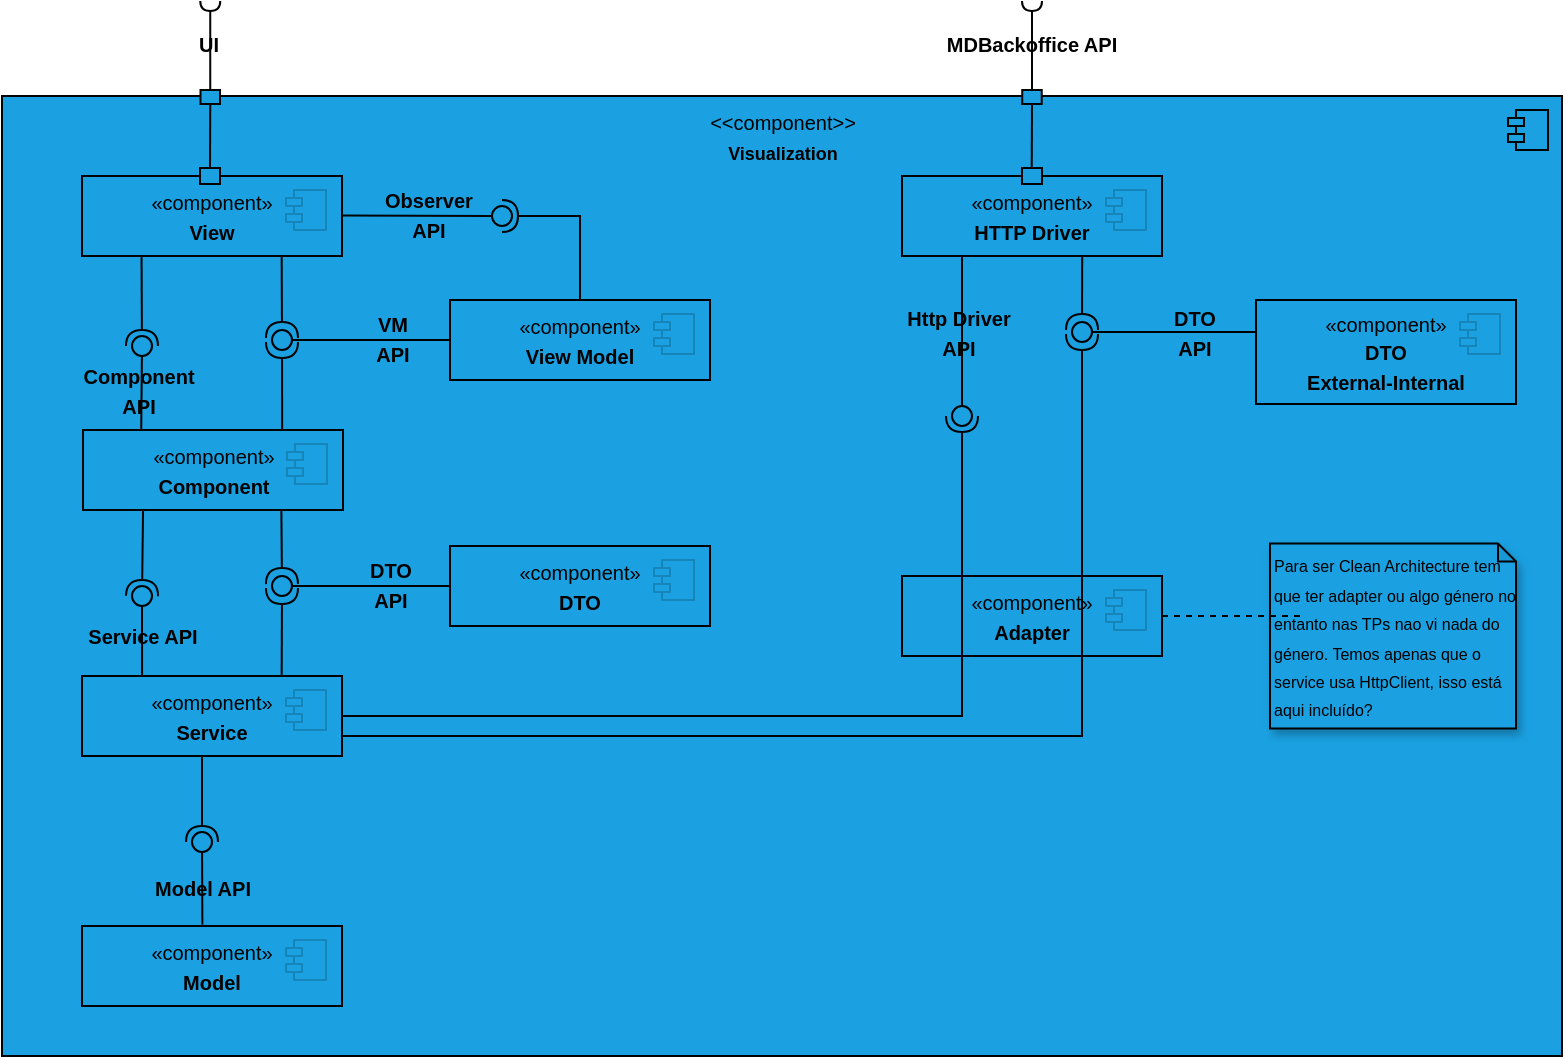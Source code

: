 <mxfile version="24.7.17">
  <diagram name="Página-1" id="Fh4nR_tUQDc_MorZCX80">
    <mxGraphModel dx="1257" dy="692" grid="1" gridSize="10" guides="1" tooltips="1" connect="1" arrows="1" fold="1" page="1" pageScale="1" pageWidth="827" pageHeight="1169" math="0" shadow="0">
      <root>
        <mxCell id="0" />
        <mxCell id="1" parent="0" />
        <mxCell id="FWHw1slbgGrIIxlb3Wqc-3" value="" style="html=1;dropTarget=0;whiteSpace=wrap;fillColor=#1BA1E2;strokeColor=#030303;shadow=0;movable=0;resizable=0;rotatable=0;deletable=0;editable=0;locked=1;connectable=0;" vertex="1" parent="1">
          <mxGeometry x="200" y="140" width="780" height="480" as="geometry" />
        </mxCell>
        <mxCell id="FWHw1slbgGrIIxlb3Wqc-4" value="" style="shape=module;jettyWidth=8;jettyHeight=4;fillColor=#1BA1E2;strokeColor=#030303;shadow=0;" vertex="1" parent="FWHw1slbgGrIIxlb3Wqc-3">
          <mxGeometry x="1" width="20" height="20" relative="1" as="geometry">
            <mxPoint x="-27" y="7" as="offset" />
          </mxGeometry>
        </mxCell>
        <mxCell id="FWHw1slbgGrIIxlb3Wqc-5" value="&lt;font style=&quot;font-size: 10px;&quot;&gt;&amp;lt;&amp;lt;component&amp;gt;&amp;gt;&lt;/font&gt;&lt;div&gt;&lt;b style=&quot;background-color: initial;&quot;&gt;&lt;font style=&quot;font-size: 9px;&quot;&gt;Visualization&lt;/font&gt;&lt;/b&gt;&lt;/div&gt;" style="text;html=1;align=center;verticalAlign=middle;whiteSpace=wrap;rounded=0;" vertex="1" parent="1">
          <mxGeometry x="547.5" y="150" width="85" height="20" as="geometry" />
        </mxCell>
        <mxCell id="FWHw1slbgGrIIxlb3Wqc-6" value="&lt;span style=&quot;font-size: 10px;&quot;&gt;«component»&lt;/span&gt;&lt;br style=&quot;font-size: 10px;&quot;&gt;&lt;b style=&quot;font-size: 10px;&quot;&gt;View&lt;/b&gt;" style="html=1;dropTarget=0;whiteSpace=wrap;fillColor=#1BA1E2;strokeColor=#000000;" vertex="1" parent="1">
          <mxGeometry x="240" y="180" width="130" height="40" as="geometry" />
        </mxCell>
        <mxCell id="FWHw1slbgGrIIxlb3Wqc-7" value="" style="shape=module;jettyWidth=8;jettyHeight=4;fillColor=#1BA1E2;strokeColor=#1685BA;" vertex="1" parent="FWHw1slbgGrIIxlb3Wqc-6">
          <mxGeometry x="1" width="20" height="20" relative="1" as="geometry">
            <mxPoint x="-28" y="7" as="offset" />
          </mxGeometry>
        </mxCell>
        <mxCell id="FWHw1slbgGrIIxlb3Wqc-8" value="&lt;span style=&quot;font-size: 10px;&quot;&gt;«component»&lt;/span&gt;&lt;br style=&quot;font-size: 10px;&quot;&gt;&lt;b style=&quot;font-size: 10px;&quot;&gt;Component&lt;/b&gt;&lt;span style=&quot;color: rgba(0, 0, 0, 0); font-family: monospace; font-size: 0px; text-align: start; text-wrap: nowrap;&quot;&gt;%3CmxGraphModel%3E%3Croot%3E%3CmxCell%20id%3D%220%22%2F%3E%3CmxCell%20id%3D%221%22%20parent%3D%220%22%2F%3E%3CmxCell%20id%3D%222%22%20value%3D%22%26lt%3Bspan%20style%3D%26quot%3Bfont-size%3A%2010px%3B%26quot%3B%26gt%3B%C2%ABcomponent%C2%BB%26lt%3B%2Fspan%26gt%3B%26lt%3Bbr%20style%3D%26quot%3Bfont-size%3A%2010px%3B%26quot%3B%26gt%3B%26lt%3Bb%20style%3D%26quot%3Bfont-size%3A%2010px%3B%26quot%3B%26gt%3BView%26lt%3B%2Fb%26gt%3B%22%20style%3D%22html%3D1%3BdropTarget%3D0%3BwhiteSpace%3Dwrap%3BfillColor%3D%231BA1E2%3BstrokeColor%3D%23000000%3B%22%20vertex%3D%221%22%20parent%3D%221%22%3E%3CmxGeometry%20x%3D%22240%22%20y%3D%22200%22%20width%3D%22130%22%20height%3D%2240%22%20as%3D%22geometry%22%2F%3E%3C%2FmxCell%3E%3CmxCell%20id%3D%223%22%20value%3D%22%22%20style%3D%22shape%3Dmodule%3BjettyWidth%3D8%3BjettyHeight%3D4%3BfillColor%3D%231BA1E2%3BstrokeColor%3D%231685BA%3B%22%20vertex%3D%221%22%20parent%3D%222%22%3E%3CmxGeometry%20x%3D%221%22%20width%3D%2220%22%20height%3D%2220%22%20relative%3D%221%22%20as%3D%22geometry%22%3E%3CmxPoint%20x%3D%22-28%22%20y%3D%227%22%20as%3D%22offset%22%2F%3E%3C%2FmxGeometry%3E%3C%2FmxCell%3E%3C%2Froot%3E%3C%2FmxGraphModel%3E&lt;/span&gt;" style="html=1;dropTarget=0;whiteSpace=wrap;fillColor=#1BA1E2;strokeColor=#030303;" vertex="1" parent="1">
          <mxGeometry x="240.5" y="307" width="130" height="40" as="geometry" />
        </mxCell>
        <mxCell id="FWHw1slbgGrIIxlb3Wqc-9" value="" style="shape=module;jettyWidth=8;jettyHeight=4;fillColor=#1BA1E2;strokeColor=#1685BA;" vertex="1" parent="FWHw1slbgGrIIxlb3Wqc-8">
          <mxGeometry x="1" width="20" height="20" relative="1" as="geometry">
            <mxPoint x="-28" y="7" as="offset" />
          </mxGeometry>
        </mxCell>
        <mxCell id="FWHw1slbgGrIIxlb3Wqc-10" value="&lt;span style=&quot;font-size: 10px;&quot;&gt;«component»&lt;/span&gt;&lt;br style=&quot;font-size: 10px;&quot;&gt;&lt;b style=&quot;font-size: 10px;&quot;&gt;Service&lt;/b&gt;&lt;span style=&quot;color: rgba(0, 0, 0, 0); font-family: monospace; font-size: 0px; text-align: start; text-wrap: nowrap;&quot;&gt;%3CmxGraphModel%3E%3Croot%3E%3CmxCell%20id%3D%220%22%2F%3E%3CmxCell%20id%3D%221%22%20parent%3D%220%22%2F%3E%3CmxCell%20id%3D%222%22%20value%3D%22%26lt%3Bspan%20style%3D%26quot%3Bfont-size%3A%2010px%3B%26quot%3B%26gt%3B%C2%ABcomponent%C2%BB%26lt%3B%2Fspan%26gt%3B%26lt%3Bbr%20style%3D%26quot%3Bfont-size%3A%2010px%3B%26quot%3B%26gt%3B%26lt%3Bb%20style%3D%26quot%3Bfont-size%3A%2010px%3B%26quot%3B%26gt%3BView%26lt%3B%2Fb%26gt%3B%22%20style%3D%22html%3D1%3BdropTarget%3D0%3BwhiteSpace%3Dwrap%3BfillColor%3D%231BA1E2%3BstrokeColor%3D%23000000%3B%22%20vertex%3D%221%22%20parent%3D%221%22%3E%3CmxGeometry%20x%3D%22240%22%20y%3D%22200%22%20width%3D%22130%22%20height%3D%2240%22%20as%3D%22geometry%22%2F%3E%3C%2FmxCell%3E%3CmxCell%20id%3D%223%22%20value%3D%22%22%20style%3D%22shape%3Dmodule%3BjettyWidth%3D8%3BjettyHeight%3D4%3BfillColor%3D%231BA1E2%3BstrokeColor%3D%231685BA%3B%22%20vertex%3D%221%22%20parent%3D%222%22%3E%3CmxGeometry%20x%3D%221%22%20width%3D%2220%22%20height%3D%2220%22%20relative%3D%221%22%20as%3D%22geometry%22%3E%3CmxPoint%20x%3D%22-28%22%20y%3D%227%22%20as%3D%22offset%22%2F%3E%3C%2FmxGeometry%3E%3C%2FmxCell%3E%3C%2Froot%3E%3C%2FmxGraphModel%3E&lt;/span&gt;" style="html=1;dropTarget=0;whiteSpace=wrap;fillColor=#1BA1E2;strokeColor=#000000;" vertex="1" parent="1">
          <mxGeometry x="240" y="430" width="130" height="40" as="geometry" />
        </mxCell>
        <mxCell id="FWHw1slbgGrIIxlb3Wqc-11" value="" style="shape=module;jettyWidth=8;jettyHeight=4;fillColor=#1BA1E2;strokeColor=#1685BA;" vertex="1" parent="FWHw1slbgGrIIxlb3Wqc-10">
          <mxGeometry x="1" width="20" height="20" relative="1" as="geometry">
            <mxPoint x="-28" y="7" as="offset" />
          </mxGeometry>
        </mxCell>
        <mxCell id="FWHw1slbgGrIIxlb3Wqc-12" value="&lt;span style=&quot;font-size: 10px;&quot;&gt;«component»&lt;/span&gt;&lt;br style=&quot;font-size: 10px;&quot;&gt;&lt;b style=&quot;font-size: 10px;&quot;&gt;Model&lt;/b&gt;" style="html=1;dropTarget=0;whiteSpace=wrap;fillColor=#1BA1E2;strokeColor=#000000;" vertex="1" parent="1">
          <mxGeometry x="240" y="555" width="130" height="40" as="geometry" />
        </mxCell>
        <mxCell id="FWHw1slbgGrIIxlb3Wqc-13" value="" style="shape=module;jettyWidth=8;jettyHeight=4;fillColor=#1BA1E2;strokeColor=#1685BA;" vertex="1" parent="FWHw1slbgGrIIxlb3Wqc-12">
          <mxGeometry x="1" width="20" height="20" relative="1" as="geometry">
            <mxPoint x="-28" y="7" as="offset" />
          </mxGeometry>
        </mxCell>
        <mxCell id="FWHw1slbgGrIIxlb3Wqc-18" value="&lt;span style=&quot;font-size: 10px;&quot;&gt;«component»&lt;/span&gt;&lt;br style=&quot;font-size: 10px;&quot;&gt;&lt;b style=&quot;font-size: 10px;&quot;&gt;HTTP Driver&lt;/b&gt;" style="html=1;dropTarget=0;whiteSpace=wrap;fillColor=#1BA1E2;strokeColor=#000000;" vertex="1" parent="1">
          <mxGeometry x="650" y="180" width="130" height="40" as="geometry" />
        </mxCell>
        <mxCell id="FWHw1slbgGrIIxlb3Wqc-19" value="" style="shape=module;jettyWidth=8;jettyHeight=4;fillColor=#1BA1E2;strokeColor=#1685BA;" vertex="1" parent="FWHw1slbgGrIIxlb3Wqc-18">
          <mxGeometry x="1" width="20" height="20" relative="1" as="geometry">
            <mxPoint x="-28" y="7" as="offset" />
          </mxGeometry>
        </mxCell>
        <mxCell id="FWHw1slbgGrIIxlb3Wqc-20" value="&lt;span style=&quot;font-size: 10px;&quot;&gt;«component»&lt;/span&gt;&lt;br style=&quot;font-size: 10px;&quot;&gt;&lt;b style=&quot;font-size: 10px;&quot;&gt;Adapter&lt;/b&gt;" style="html=1;dropTarget=0;whiteSpace=wrap;fillColor=#1BA1E2;strokeColor=#000000;" vertex="1" parent="1">
          <mxGeometry x="650" y="380" width="130" height="40" as="geometry" />
        </mxCell>
        <mxCell id="FWHw1slbgGrIIxlb3Wqc-21" value="" style="shape=module;jettyWidth=8;jettyHeight=4;fillColor=#1BA1E2;strokeColor=#1685BA;" vertex="1" parent="FWHw1slbgGrIIxlb3Wqc-20">
          <mxGeometry x="1" width="20" height="20" relative="1" as="geometry">
            <mxPoint x="-28" y="7" as="offset" />
          </mxGeometry>
        </mxCell>
        <mxCell id="FWHw1slbgGrIIxlb3Wqc-22" value="&lt;span style=&quot;font-size: 10px;&quot;&gt;«component»&lt;/span&gt;&lt;br style=&quot;font-size: 10px;&quot;&gt;&lt;b style=&quot;font-size: 10px;&quot;&gt;DTO&lt;/b&gt;" style="html=1;dropTarget=0;whiteSpace=wrap;fillColor=#1BA1E2;strokeColor=#000000;" vertex="1" parent="1">
          <mxGeometry x="424" y="365" width="130" height="40" as="geometry" />
        </mxCell>
        <mxCell id="FWHw1slbgGrIIxlb3Wqc-23" value="" style="shape=module;jettyWidth=8;jettyHeight=4;fillColor=#1BA1E2;strokeColor=#1685BA;" vertex="1" parent="FWHw1slbgGrIIxlb3Wqc-22">
          <mxGeometry x="1" width="20" height="20" relative="1" as="geometry">
            <mxPoint x="-28" y="7" as="offset" />
          </mxGeometry>
        </mxCell>
        <mxCell id="FWHw1slbgGrIIxlb3Wqc-34" value="" style="rounded=0;orthogonalLoop=1;jettySize=auto;html=1;endArrow=halfCircle;endFill=0;endSize=6;strokeWidth=1;sketch=0;strokeColor=#030303;exitX=0.231;exitY=1;exitDx=0;exitDy=0;exitPerimeter=0;" edge="1" parent="1" source="FWHw1slbgGrIIxlb3Wqc-8">
          <mxGeometry relative="1" as="geometry">
            <mxPoint x="270" y="340" as="sourcePoint" />
            <mxPoint x="270" y="390" as="targetPoint" />
          </mxGeometry>
        </mxCell>
        <mxCell id="FWHw1slbgGrIIxlb3Wqc-35" value="" style="edgeLabel;html=1;align=center;verticalAlign=middle;resizable=0;points=[];fillColor=#1BA1E2;" vertex="1" connectable="0" parent="FWHw1slbgGrIIxlb3Wqc-34">
          <mxGeometry x="-0.015" y="1" relative="1" as="geometry">
            <mxPoint x="1" as="offset" />
          </mxGeometry>
        </mxCell>
        <mxCell id="FWHw1slbgGrIIxlb3Wqc-36" value="" style="rounded=0;orthogonalLoop=1;jettySize=auto;html=1;endArrow=oval;endFill=0;sketch=0;sourcePerimeterSpacing=0;targetPerimeterSpacing=0;endSize=10;exitX=0.231;exitY=0;exitDx=0;exitDy=0;strokeColor=#000000;exitPerimeter=0;" edge="1" parent="1" source="FWHw1slbgGrIIxlb3Wqc-10">
          <mxGeometry relative="1" as="geometry">
            <mxPoint x="278.5" y="430" as="sourcePoint" />
            <mxPoint x="270" y="390" as="targetPoint" />
          </mxGeometry>
        </mxCell>
        <mxCell id="FWHw1slbgGrIIxlb3Wqc-40" value="" style="rounded=0;orthogonalLoop=1;jettySize=auto;html=1;endArrow=halfCircle;endFill=0;endSize=6;strokeWidth=1;sketch=0;strokeColor=#030303;exitX=0.768;exitY=0.005;exitDx=0;exitDy=0;exitPerimeter=0;" edge="1" parent="1" source="FWHw1slbgGrIIxlb3Wqc-10">
          <mxGeometry relative="1" as="geometry">
            <mxPoint x="340" y="428" as="sourcePoint" />
            <mxPoint x="340" y="386" as="targetPoint" />
          </mxGeometry>
        </mxCell>
        <mxCell id="FWHw1slbgGrIIxlb3Wqc-41" value="" style="edgeLabel;html=1;align=center;verticalAlign=middle;resizable=0;points=[];fillColor=#1BA1E2;" vertex="1" connectable="0" parent="FWHw1slbgGrIIxlb3Wqc-40">
          <mxGeometry x="-0.015" y="1" relative="1" as="geometry">
            <mxPoint x="1" as="offset" />
          </mxGeometry>
        </mxCell>
        <mxCell id="FWHw1slbgGrIIxlb3Wqc-42" value="" style="rounded=0;orthogonalLoop=1;jettySize=auto;html=1;endArrow=oval;endFill=0;sketch=0;sourcePerimeterSpacing=0;targetPerimeterSpacing=0;endSize=10;exitX=0;exitY=0.5;exitDx=0;exitDy=0;strokeColor=#000000;" edge="1" parent="1" source="FWHw1slbgGrIIxlb3Wqc-22">
          <mxGeometry relative="1" as="geometry">
            <mxPoint x="340" y="350" as="sourcePoint" />
            <mxPoint x="340" y="385" as="targetPoint" />
          </mxGeometry>
        </mxCell>
        <mxCell id="FWHw1slbgGrIIxlb3Wqc-43" value="" style="rounded=0;orthogonalLoop=1;jettySize=auto;html=1;endArrow=halfCircle;endFill=0;endSize=6;strokeWidth=1;sketch=0;strokeColor=#030303;exitX=0.763;exitY=1.006;exitDx=0;exitDy=0;exitPerimeter=0;" edge="1" parent="1" source="FWHw1slbgGrIIxlb3Wqc-8">
          <mxGeometry relative="1" as="geometry">
            <mxPoint x="339.82" y="348.56" as="sourcePoint" />
            <mxPoint x="340" y="384" as="targetPoint" />
          </mxGeometry>
        </mxCell>
        <mxCell id="FWHw1slbgGrIIxlb3Wqc-44" value="" style="edgeLabel;html=1;align=center;verticalAlign=middle;resizable=0;points=[];fillColor=#1BA1E2;" vertex="1" connectable="0" parent="FWHw1slbgGrIIxlb3Wqc-43">
          <mxGeometry x="-0.015" y="1" relative="1" as="geometry">
            <mxPoint x="1" as="offset" />
          </mxGeometry>
        </mxCell>
        <mxCell id="FWHw1slbgGrIIxlb3Wqc-47" value="" style="rounded=0;orthogonalLoop=1;jettySize=auto;html=1;endArrow=oval;endFill=0;sketch=0;sourcePerimeterSpacing=0;targetPerimeterSpacing=0;endSize=10;exitX=0.224;exitY=-0.008;exitDx=0;exitDy=0;strokeColor=#000000;exitPerimeter=0;" edge="1" parent="1" source="FWHw1slbgGrIIxlb3Wqc-8">
          <mxGeometry relative="1" as="geometry">
            <mxPoint x="270" y="300" as="sourcePoint" />
            <mxPoint x="270" y="265" as="targetPoint" />
          </mxGeometry>
        </mxCell>
        <mxCell id="FWHw1slbgGrIIxlb3Wqc-48" value="&lt;span style=&quot;font-size: 10px;&quot;&gt;«component»&lt;/span&gt;&lt;br style=&quot;font-size: 10px;&quot;&gt;&lt;b style=&quot;font-size: 10px;&quot;&gt;View Model&lt;/b&gt;" style="html=1;dropTarget=0;whiteSpace=wrap;fillColor=#1BA1E2;strokeColor=#000000;" vertex="1" parent="1">
          <mxGeometry x="424" y="242" width="130" height="40" as="geometry" />
        </mxCell>
        <mxCell id="FWHw1slbgGrIIxlb3Wqc-49" value="" style="shape=module;jettyWidth=8;jettyHeight=4;fillColor=#1BA1E2;strokeColor=#1685BA;" vertex="1" parent="FWHw1slbgGrIIxlb3Wqc-48">
          <mxGeometry x="1" width="20" height="20" relative="1" as="geometry">
            <mxPoint x="-28" y="7" as="offset" />
          </mxGeometry>
        </mxCell>
        <mxCell id="FWHw1slbgGrIIxlb3Wqc-50" value="" style="rounded=0;orthogonalLoop=1;jettySize=auto;html=1;endArrow=halfCircle;endFill=0;endSize=6;strokeWidth=1;sketch=0;strokeColor=#030303;exitX=0.766;exitY=0.009;exitDx=0;exitDy=0;exitPerimeter=0;" edge="1" parent="1" source="FWHw1slbgGrIIxlb3Wqc-8">
          <mxGeometry relative="1" as="geometry">
            <mxPoint x="340" y="307" as="sourcePoint" />
            <mxPoint x="340" y="263" as="targetPoint" />
          </mxGeometry>
        </mxCell>
        <mxCell id="FWHw1slbgGrIIxlb3Wqc-51" value="" style="edgeLabel;html=1;align=center;verticalAlign=middle;resizable=0;points=[];fillColor=#1BA1E2;" vertex="1" connectable="0" parent="FWHw1slbgGrIIxlb3Wqc-50">
          <mxGeometry x="-0.015" y="1" relative="1" as="geometry">
            <mxPoint x="1" as="offset" />
          </mxGeometry>
        </mxCell>
        <mxCell id="FWHw1slbgGrIIxlb3Wqc-52" value="" style="rounded=0;orthogonalLoop=1;jettySize=auto;html=1;endArrow=oval;endFill=0;sketch=0;sourcePerimeterSpacing=0;targetPerimeterSpacing=0;endSize=10;exitX=0;exitY=0.5;exitDx=0;exitDy=0;strokeColor=#000000;" edge="1" parent="1" source="FWHw1slbgGrIIxlb3Wqc-48">
          <mxGeometry relative="1" as="geometry">
            <mxPoint x="340" y="227" as="sourcePoint" />
            <mxPoint x="340" y="262" as="targetPoint" />
          </mxGeometry>
        </mxCell>
        <mxCell id="FWHw1slbgGrIIxlb3Wqc-53" value="" style="rounded=0;orthogonalLoop=1;jettySize=auto;html=1;endArrow=halfCircle;endFill=0;endSize=6;strokeWidth=1;sketch=0;strokeColor=#030303;exitX=0.768;exitY=1.005;exitDx=0;exitDy=0;exitPerimeter=0;" edge="1" parent="1" source="FWHw1slbgGrIIxlb3Wqc-6">
          <mxGeometry relative="1" as="geometry">
            <mxPoint x="340" y="224" as="sourcePoint" />
            <mxPoint x="340" y="261" as="targetPoint" />
          </mxGeometry>
        </mxCell>
        <mxCell id="FWHw1slbgGrIIxlb3Wqc-54" value="" style="edgeLabel;html=1;align=center;verticalAlign=middle;resizable=0;points=[];fillColor=#1BA1E2;" vertex="1" connectable="0" parent="FWHw1slbgGrIIxlb3Wqc-53">
          <mxGeometry x="-0.015" y="1" relative="1" as="geometry">
            <mxPoint x="1" as="offset" />
          </mxGeometry>
        </mxCell>
        <mxCell id="FWHw1slbgGrIIxlb3Wqc-55" value="" style="rounded=0;orthogonalLoop=1;jettySize=auto;html=1;endArrow=halfCircle;endFill=0;endSize=6;strokeWidth=1;sketch=0;exitX=1;exitY=0.5;exitDx=0;exitDy=0;strokeColor=#030303;" edge="1" parent="1" source="FWHw1slbgGrIIxlb3Wqc-10">
          <mxGeometry relative="1" as="geometry">
            <mxPoint x="418" y="569" as="sourcePoint" />
            <mxPoint x="680" y="300" as="targetPoint" />
            <Array as="points">
              <mxPoint x="680" y="450" />
            </Array>
          </mxGeometry>
        </mxCell>
        <mxCell id="FWHw1slbgGrIIxlb3Wqc-56" value="" style="edgeLabel;html=1;align=center;verticalAlign=middle;resizable=0;points=[];fillColor=#1BA1E2;" vertex="1" connectable="0" parent="FWHw1slbgGrIIxlb3Wqc-55">
          <mxGeometry x="-0.015" y="1" relative="1" as="geometry">
            <mxPoint x="1" as="offset" />
          </mxGeometry>
        </mxCell>
        <mxCell id="FWHw1slbgGrIIxlb3Wqc-57" value="" style="ellipse;whiteSpace=wrap;html=1;align=center;aspect=fixed;fillColor=none;strokeColor=none;resizable=0;perimeter=centerPerimeter;rotatable=0;allowArrows=0;points=[];outlineConnect=1;" vertex="1" parent="1">
          <mxGeometry x="413" y="514" width="10" height="10" as="geometry" />
        </mxCell>
        <mxCell id="FWHw1slbgGrIIxlb3Wqc-59" value="" style="rounded=0;orthogonalLoop=1;jettySize=auto;html=1;endArrow=oval;endFill=0;sketch=0;sourcePerimeterSpacing=0;targetPerimeterSpacing=0;endSize=10;strokeColor=#000000;" edge="1" parent="1">
          <mxGeometry relative="1" as="geometry">
            <mxPoint x="680" y="220" as="sourcePoint" />
            <mxPoint x="680" y="300" as="targetPoint" />
          </mxGeometry>
        </mxCell>
        <mxCell id="FWHw1slbgGrIIxlb3Wqc-60" value="" style="rounded=0;orthogonalLoop=1;jettySize=auto;html=1;endArrow=halfCircle;endFill=0;endSize=6;strokeWidth=1;sketch=0;strokeColor=#030303;" edge="1" parent="1">
          <mxGeometry relative="1" as="geometry">
            <mxPoint x="300" y="470" as="sourcePoint" />
            <mxPoint x="300" y="513" as="targetPoint" />
          </mxGeometry>
        </mxCell>
        <mxCell id="FWHw1slbgGrIIxlb3Wqc-61" value="" style="edgeLabel;html=1;align=center;verticalAlign=middle;resizable=0;points=[];fillColor=#1BA1E2;" vertex="1" connectable="0" parent="FWHw1slbgGrIIxlb3Wqc-60">
          <mxGeometry x="-0.015" y="1" relative="1" as="geometry">
            <mxPoint x="1" as="offset" />
          </mxGeometry>
        </mxCell>
        <mxCell id="FWHw1slbgGrIIxlb3Wqc-62" value="" style="rounded=0;orthogonalLoop=1;jettySize=auto;html=1;endArrow=oval;endFill=0;sketch=0;sourcePerimeterSpacing=0;targetPerimeterSpacing=0;endSize=10;exitX=0.463;exitY=-0.016;exitDx=0;exitDy=0;strokeColor=#000000;exitPerimeter=0;" edge="1" parent="1" source="FWHw1slbgGrIIxlb3Wqc-12">
          <mxGeometry relative="1" as="geometry">
            <mxPoint x="300" y="553" as="sourcePoint" />
            <mxPoint x="300" y="513" as="targetPoint" />
          </mxGeometry>
        </mxCell>
        <mxCell id="FWHw1slbgGrIIxlb3Wqc-29" value="&lt;font style=&quot;font-size: 10px;&quot;&gt;&lt;b&gt;Model API&lt;/b&gt;&lt;/font&gt;" style="text;html=1;align=center;verticalAlign=middle;whiteSpace=wrap;rounded=0;" vertex="1" parent="1">
          <mxGeometry x="272" y="521" width="57" height="30" as="geometry" />
        </mxCell>
        <mxCell id="FWHw1slbgGrIIxlb3Wqc-70" value="&lt;span style=&quot;font-size: 10px;&quot;&gt;«component»&lt;/span&gt;&lt;br style=&quot;font-size: 10px;&quot;&gt;&lt;b style=&quot;font-size: 10px;&quot;&gt;DTO&lt;/b&gt;&lt;div&gt;&lt;b style=&quot;font-size: 10px;&quot;&gt;External-Internal&lt;/b&gt;&lt;/div&gt;" style="html=1;dropTarget=0;whiteSpace=wrap;fillColor=#1BA1E2;strokeColor=#000000;" vertex="1" parent="1">
          <mxGeometry x="827" y="242" width="130" height="52" as="geometry" />
        </mxCell>
        <mxCell id="FWHw1slbgGrIIxlb3Wqc-71" value="" style="shape=module;jettyWidth=8;jettyHeight=4;fillColor=#1BA1E2;strokeColor=#1685BA;" vertex="1" parent="FWHw1slbgGrIIxlb3Wqc-70">
          <mxGeometry x="1" width="20" height="20" relative="1" as="geometry">
            <mxPoint x="-28" y="7" as="offset" />
          </mxGeometry>
        </mxCell>
        <mxCell id="FWHw1slbgGrIIxlb3Wqc-72" value="" style="rounded=0;orthogonalLoop=1;jettySize=auto;html=1;endArrow=halfCircle;endFill=0;endSize=6;strokeWidth=1;sketch=0;strokeColor=#030303;exitX=1;exitY=0.75;exitDx=0;exitDy=0;" edge="1" parent="1" source="FWHw1slbgGrIIxlb3Wqc-10">
          <mxGeometry relative="1" as="geometry">
            <mxPoint x="740" y="303" as="sourcePoint" />
            <mxPoint x="740" y="259" as="targetPoint" />
            <Array as="points">
              <mxPoint x="740" y="460" />
            </Array>
          </mxGeometry>
        </mxCell>
        <mxCell id="FWHw1slbgGrIIxlb3Wqc-73" value="" style="edgeLabel;html=1;align=center;verticalAlign=middle;resizable=0;points=[];fillColor=#1BA1E2;" vertex="1" connectable="0" parent="FWHw1slbgGrIIxlb3Wqc-72">
          <mxGeometry x="-0.015" y="1" relative="1" as="geometry">
            <mxPoint x="1" as="offset" />
          </mxGeometry>
        </mxCell>
        <mxCell id="FWHw1slbgGrIIxlb3Wqc-74" value="" style="rounded=0;orthogonalLoop=1;jettySize=auto;html=1;endArrow=oval;endFill=0;sketch=0;sourcePerimeterSpacing=0;targetPerimeterSpacing=0;endSize=10;exitX=0;exitY=0.5;exitDx=0;exitDy=0;strokeColor=#000000;" edge="1" parent="1">
          <mxGeometry relative="1" as="geometry">
            <mxPoint x="827" y="258" as="sourcePoint" />
            <mxPoint x="740" y="258" as="targetPoint" />
          </mxGeometry>
        </mxCell>
        <mxCell id="FWHw1slbgGrIIxlb3Wqc-75" value="" style="rounded=0;orthogonalLoop=1;jettySize=auto;html=1;endArrow=halfCircle;endFill=0;endSize=6;strokeWidth=1;sketch=0;strokeColor=#030303;exitX=0.693;exitY=1.004;exitDx=0;exitDy=0;exitPerimeter=0;" edge="1" parent="1" source="FWHw1slbgGrIIxlb3Wqc-18">
          <mxGeometry relative="1" as="geometry">
            <mxPoint x="740" y="220" as="sourcePoint" />
            <mxPoint x="740" y="257" as="targetPoint" />
          </mxGeometry>
        </mxCell>
        <mxCell id="FWHw1slbgGrIIxlb3Wqc-76" value="" style="edgeLabel;html=1;align=center;verticalAlign=middle;resizable=0;points=[];fillColor=#1BA1E2;" vertex="1" connectable="0" parent="FWHw1slbgGrIIxlb3Wqc-75">
          <mxGeometry x="-0.015" y="1" relative="1" as="geometry">
            <mxPoint x="1" as="offset" />
          </mxGeometry>
        </mxCell>
        <mxCell id="FWHw1slbgGrIIxlb3Wqc-80" value="&lt;font style=&quot;font-size: 8px;&quot;&gt;Para ser Clean Architecture tem que ter adapter ou algo género no entanto nas TPs nao vi nada do género. Temos apenas que o service usa HttpClient, isso está aqui incluído?&lt;/font&gt;" style="shape=note;whiteSpace=wrap;html=1;backgroundOutline=1;darkOpacity=0.05;size=9;fillColor=#1BA1E2;align=left;shadow=1;strokeColor=#030303;" vertex="1" parent="1">
          <mxGeometry x="834" y="363.75" width="123" height="92.5" as="geometry" />
        </mxCell>
        <mxCell id="FWHw1slbgGrIIxlb3Wqc-84" value="" style="endArrow=none;dashed=1;html=1;rounded=0;entryX=0;entryY=0.5;entryDx=0;entryDy=0;entryPerimeter=0;exitX=1;exitY=0.5;exitDx=0;exitDy=0;" edge="1" parent="1" source="FWHw1slbgGrIIxlb3Wqc-20">
          <mxGeometry width="50" height="50" relative="1" as="geometry">
            <mxPoint x="720" y="460" as="sourcePoint" />
            <mxPoint x="850" y="400.0" as="targetPoint" />
          </mxGeometry>
        </mxCell>
        <mxCell id="FWHw1slbgGrIIxlb3Wqc-85" value="&lt;font style=&quot;font-size: 10px;&quot;&gt;&lt;b&gt;Service API&lt;/b&gt;&lt;/font&gt;" style="text;html=1;align=center;verticalAlign=middle;whiteSpace=wrap;rounded=0;" vertex="1" parent="1">
          <mxGeometry x="242" y="395" width="57" height="30" as="geometry" />
        </mxCell>
        <mxCell id="FWHw1slbgGrIIxlb3Wqc-86" value="&lt;font style=&quot;font-size: 10px;&quot;&gt;&lt;b&gt;DTO&lt;/b&gt;&lt;/font&gt;&lt;div&gt;&lt;font style=&quot;font-size: 10px;&quot;&gt;&lt;b&gt;API&lt;/b&gt;&lt;/font&gt;&lt;/div&gt;" style="text;html=1;align=center;verticalAlign=middle;whiteSpace=wrap;rounded=0;" vertex="1" parent="1">
          <mxGeometry x="366" y="369" width="57" height="30" as="geometry" />
        </mxCell>
        <mxCell id="FWHw1slbgGrIIxlb3Wqc-88" value="&lt;font style=&quot;font-size: 10px;&quot;&gt;&lt;b&gt;Component API&lt;/b&gt;&lt;/font&gt;" style="text;html=1;align=center;verticalAlign=middle;whiteSpace=wrap;rounded=0;" vertex="1" parent="1">
          <mxGeometry x="240" y="272" width="57" height="30" as="geometry" />
        </mxCell>
        <mxCell id="FWHw1slbgGrIIxlb3Wqc-89" value="&lt;font style=&quot;font-size: 10px;&quot;&gt;&lt;b&gt;VM&lt;/b&gt;&lt;/font&gt;&lt;div&gt;&lt;font style=&quot;font-size: 10px;&quot;&gt;&lt;b&gt;API&lt;/b&gt;&lt;/font&gt;&lt;/div&gt;" style="text;html=1;align=center;verticalAlign=middle;whiteSpace=wrap;rounded=0;" vertex="1" parent="1">
          <mxGeometry x="367" y="246" width="57" height="30" as="geometry" />
        </mxCell>
        <mxCell id="FWHw1slbgGrIIxlb3Wqc-90" value="&lt;font style=&quot;font-size: 10px;&quot;&gt;&lt;b&gt;Http Driver&lt;/b&gt;&lt;/font&gt;&lt;div&gt;&lt;font style=&quot;font-size: 10px;&quot;&gt;&lt;b&gt;API&lt;/b&gt;&lt;/font&gt;&lt;/div&gt;" style="text;html=1;align=center;verticalAlign=middle;whiteSpace=wrap;rounded=0;" vertex="1" parent="1">
          <mxGeometry x="650" y="243" width="57" height="30" as="geometry" />
        </mxCell>
        <mxCell id="FWHw1slbgGrIIxlb3Wqc-92" value="&lt;font style=&quot;font-size: 10px;&quot;&gt;&lt;b&gt;DTO&lt;/b&gt;&lt;/font&gt;&lt;div&gt;&lt;font style=&quot;font-size: 10px;&quot;&gt;&lt;b&gt;API&lt;/b&gt;&lt;/font&gt;&lt;/div&gt;" style="text;html=1;align=center;verticalAlign=middle;whiteSpace=wrap;rounded=0;" vertex="1" parent="1">
          <mxGeometry x="768" y="243" width="57" height="30" as="geometry" />
        </mxCell>
        <mxCell id="FWHw1slbgGrIIxlb3Wqc-98" value="" style="fontStyle=0;labelPosition=right;verticalLabelPosition=middle;align=left;verticalAlign=middle;spacingLeft=2;strokeColor=#030303;fillColor=#1BA1E2;" vertex="1" parent="1">
          <mxGeometry x="299" y="176" width="10" height="8" as="geometry" />
        </mxCell>
        <mxCell id="FWHw1slbgGrIIxlb3Wqc-107" value="" style="fontStyle=0;labelPosition=right;verticalLabelPosition=middle;align=left;verticalAlign=middle;spacingLeft=2;strokeColor=#030303;fillColor=#1BA1E2;" vertex="1" parent="1">
          <mxGeometry x="710" y="176" width="10" height="8" as="geometry" />
        </mxCell>
        <mxCell id="FWHw1slbgGrIIxlb3Wqc-109" value="" style="html=1;rounded=0;rotation=-180;strokeColor=#030303;fillColor=#1BA1E2;" vertex="1" parent="1">
          <mxGeometry x="299.25" y="137" width="9.75" height="7" as="geometry" />
        </mxCell>
        <mxCell id="FWHw1slbgGrIIxlb3Wqc-119" value="" style="endArrow=none;html=1;rounded=0;align=center;verticalAlign=top;endFill=0;labelBackgroundColor=none;endSize=2;entryX=0.5;entryY=0;entryDx=0;entryDy=0;exitX=0.5;exitY=0;exitDx=0;exitDy=0;strokeColor=#030303;" edge="1" parent="1" source="FWHw1slbgGrIIxlb3Wqc-98" target="FWHw1slbgGrIIxlb3Wqc-109">
          <mxGeometry relative="1" as="geometry">
            <mxPoint x="303.81" y="183" as="sourcePoint" />
            <mxPoint x="303.81" y="144" as="targetPoint" />
          </mxGeometry>
        </mxCell>
        <mxCell id="FWHw1slbgGrIIxlb3Wqc-120" value="" style="group" vertex="1" connectable="0" parent="1">
          <mxGeometry x="299.13" y="92.5" width="10" height="5" as="geometry" />
        </mxCell>
        <mxCell id="FWHw1slbgGrIIxlb3Wqc-110" value="" style="endArrow=none;html=1;rounded=0;align=center;verticalAlign=top;endFill=0;labelBackgroundColor=none;endSize=2;strokeColor=#030303;" edge="1" source="FWHw1slbgGrIIxlb3Wqc-109" target="FWHw1slbgGrIIxlb3Wqc-111" parent="FWHw1slbgGrIIxlb3Wqc-120">
          <mxGeometry relative="1" as="geometry" />
        </mxCell>
        <mxCell id="FWHw1slbgGrIIxlb3Wqc-111" value="" style="shape=requiredInterface;html=1;fontSize=11;align=center;fillColor=none;points=[];aspect=fixed;resizable=0;verticalAlign=bottom;labelPosition=center;verticalLabelPosition=top;flipH=1;rotation=-90;strokeColor=#030303;" vertex="1" parent="FWHw1slbgGrIIxlb3Wqc-120">
          <mxGeometry x="2.5" y="-2.5" width="5" height="10" as="geometry" />
        </mxCell>
        <mxCell id="FWHw1slbgGrIIxlb3Wqc-121" value="" style="html=1;rounded=0;rotation=-180;strokeColor=#030303;fillColor=#1BA1E2;" vertex="1" parent="1">
          <mxGeometry x="710.12" y="137" width="9.75" height="7" as="geometry" />
        </mxCell>
        <mxCell id="FWHw1slbgGrIIxlb3Wqc-122" value="" style="endArrow=none;html=1;rounded=0;align=center;verticalAlign=top;endFill=0;labelBackgroundColor=none;endSize=2;entryX=0.5;entryY=0;entryDx=0;entryDy=0;exitX=0.5;exitY=0;exitDx=0;exitDy=0;strokeColor=#030303;" edge="1" parent="1" target="FWHw1slbgGrIIxlb3Wqc-121">
          <mxGeometry relative="1" as="geometry">
            <mxPoint x="714.87" y="176" as="sourcePoint" />
            <mxPoint x="714.68" y="144" as="targetPoint" />
          </mxGeometry>
        </mxCell>
        <mxCell id="FWHw1slbgGrIIxlb3Wqc-123" value="" style="group" vertex="1" connectable="0" parent="1">
          <mxGeometry x="710" y="92.5" width="10" height="5" as="geometry" />
        </mxCell>
        <mxCell id="FWHw1slbgGrIIxlb3Wqc-124" value="" style="shape=requiredInterface;html=1;fontSize=11;align=center;fillColor=none;points=[];aspect=fixed;resizable=0;verticalAlign=bottom;labelPosition=center;verticalLabelPosition=top;flipH=1;rotation=-90;strokeColor=#030303;" vertex="1" parent="FWHw1slbgGrIIxlb3Wqc-123">
          <mxGeometry x="2.5" y="-2.5" width="5" height="10" as="geometry" />
        </mxCell>
        <mxCell id="FWHw1slbgGrIIxlb3Wqc-125" value="" style="endArrow=none;html=1;rounded=0;align=center;verticalAlign=top;endFill=0;labelBackgroundColor=none;endSize=2;strokeColor=#030303;" edge="1" parent="1" source="FWHw1slbgGrIIxlb3Wqc-121" target="FWHw1slbgGrIIxlb3Wqc-124">
          <mxGeometry relative="1" as="geometry" />
        </mxCell>
        <mxCell id="FWHw1slbgGrIIxlb3Wqc-126" value="" style="rounded=0;orthogonalLoop=1;jettySize=auto;html=1;endArrow=halfCircle;endFill=0;endSize=6;strokeWidth=1;sketch=0;strokeColor=#030303;exitX=0.229;exitY=1.014;exitDx=0;exitDy=0;exitPerimeter=0;" edge="1" parent="1" source="FWHw1slbgGrIIxlb3Wqc-6">
          <mxGeometry relative="1" as="geometry">
            <mxPoint x="270.12" y="225" as="sourcePoint" />
            <mxPoint x="270" y="265" as="targetPoint" />
          </mxGeometry>
        </mxCell>
        <mxCell id="FWHw1slbgGrIIxlb3Wqc-127" value="" style="edgeLabel;html=1;align=center;verticalAlign=middle;resizable=0;points=[];fillColor=#1BA1E2;" vertex="1" connectable="0" parent="FWHw1slbgGrIIxlb3Wqc-126">
          <mxGeometry x="-0.015" y="1" relative="1" as="geometry">
            <mxPoint x="1" as="offset" />
          </mxGeometry>
        </mxCell>
        <mxCell id="FWHw1slbgGrIIxlb3Wqc-128" value="&lt;font style=&quot;font-size: 10px;&quot;&gt;&lt;b&gt;UI&lt;/b&gt;&lt;/font&gt;" style="text;html=1;align=center;verticalAlign=middle;whiteSpace=wrap;rounded=0;" vertex="1" parent="1">
          <mxGeometry x="274.5" y="98.5" width="57" height="30" as="geometry" />
        </mxCell>
        <mxCell id="FWHw1slbgGrIIxlb3Wqc-129" value="&lt;font style=&quot;font-size: 10px;&quot;&gt;&lt;b&gt;MDBackoffice API&lt;/b&gt;&lt;/font&gt;" style="text;html=1;align=center;verticalAlign=middle;whiteSpace=wrap;rounded=0;" vertex="1" parent="1">
          <mxGeometry x="668.25" y="98.5" width="93.5" height="30" as="geometry" />
        </mxCell>
        <mxCell id="FWHw1slbgGrIIxlb3Wqc-130" value="" style="rounded=0;orthogonalLoop=1;jettySize=auto;html=1;endArrow=halfCircle;endFill=0;endSize=6;strokeWidth=1;sketch=0;exitX=0.5;exitY=0;exitDx=0;exitDy=0;strokeColor=#030303;" edge="1" parent="1" source="FWHw1slbgGrIIxlb3Wqc-48">
          <mxGeometry relative="1" as="geometry">
            <mxPoint x="400" y="255" as="sourcePoint" />
            <mxPoint x="450" y="200" as="targetPoint" />
            <Array as="points">
              <mxPoint x="489" y="200" />
            </Array>
          </mxGeometry>
        </mxCell>
        <mxCell id="FWHw1slbgGrIIxlb3Wqc-131" value="" style="rounded=0;orthogonalLoop=1;jettySize=auto;html=1;endArrow=oval;endFill=0;sketch=0;sourcePerimeterSpacing=0;targetPerimeterSpacing=0;endSize=10;exitX=1;exitY=0.5;exitDx=0;exitDy=0;strokeColor=#030303;" edge="1" parent="1">
          <mxGeometry relative="1" as="geometry">
            <mxPoint x="370.5" y="199.79" as="sourcePoint" />
            <mxPoint x="450" y="200" as="targetPoint" />
          </mxGeometry>
        </mxCell>
        <mxCell id="FWHw1slbgGrIIxlb3Wqc-132" value="" style="ellipse;whiteSpace=wrap;html=1;align=center;aspect=fixed;fillColor=none;strokeColor=none;resizable=0;perimeter=centerPerimeter;rotatable=0;allowArrows=0;points=[];outlineConnect=1;" vertex="1" parent="1">
          <mxGeometry x="375" y="250" width="10" height="10" as="geometry" />
        </mxCell>
        <mxCell id="FWHw1slbgGrIIxlb3Wqc-134" value="&lt;font style=&quot;font-size: 10px;&quot;&gt;&lt;b&gt;Observer&lt;/b&gt;&lt;/font&gt;&lt;div&gt;&lt;font style=&quot;font-size: 10px;&quot;&gt;&lt;b&gt;API&lt;/b&gt;&lt;/font&gt;&lt;/div&gt;" style="text;html=1;align=center;verticalAlign=middle;whiteSpace=wrap;rounded=0;" vertex="1" parent="1">
          <mxGeometry x="385" y="184" width="57" height="30" as="geometry" />
        </mxCell>
      </root>
    </mxGraphModel>
  </diagram>
</mxfile>
